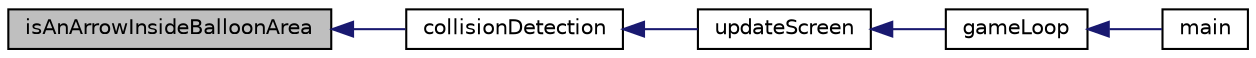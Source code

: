 digraph "isAnArrowInsideBalloonArea"
{
  edge [fontname="Helvetica",fontsize="10",labelfontname="Helvetica",labelfontsize="10"];
  node [fontname="Helvetica",fontsize="10",shape=record];
  rankdir="LR";
  Node245 [label="isAnArrowInsideBalloonArea",height=0.2,width=0.4,color="black", fillcolor="grey75", style="filled", fontcolor="black"];
  Node245 -> Node246 [dir="back",color="midnightblue",fontsize="10",style="solid",fontname="Helvetica"];
  Node246 [label="collisionDetection",height=0.2,width=0.4,color="black", fillcolor="white", style="filled",URL="$group___bow.html#ga9b626f48dcf832ef9784c688ea762c18",tooltip="Handles the collision detection of arrows and balloons. "];
  Node246 -> Node247 [dir="back",color="midnightblue",fontsize="10",style="solid",fontname="Helvetica"];
  Node247 [label="updateScreen",height=0.2,width=0.4,color="black", fillcolor="white", style="filled",URL="$group___bow.html#ga53417cd25bc8832760fcaf2964eae773",tooltip="Handles all events related to updating screen every interruption of the timer. "];
  Node247 -> Node248 [dir="back",color="midnightblue",fontsize="10",style="solid",fontname="Helvetica"];
  Node248 [label="gameLoop",height=0.2,width=0.4,color="black", fillcolor="white", style="filled",URL="$group___bow.html#gae3fcb6ab83836a82d8ab58a853667cba",tooltip="Main function for the game. Controls all interrupts of the peripherals and calls auxiliary functions..."];
  Node248 -> Node249 [dir="back",color="midnightblue",fontsize="10",style="solid",fontname="Helvetica"];
  Node249 [label="main",height=0.2,width=0.4,color="black", fillcolor="white", style="filled",URL="$main_8c.html#ae66f6b31b5ad750f1fe042a706a4e3d4"];
}
